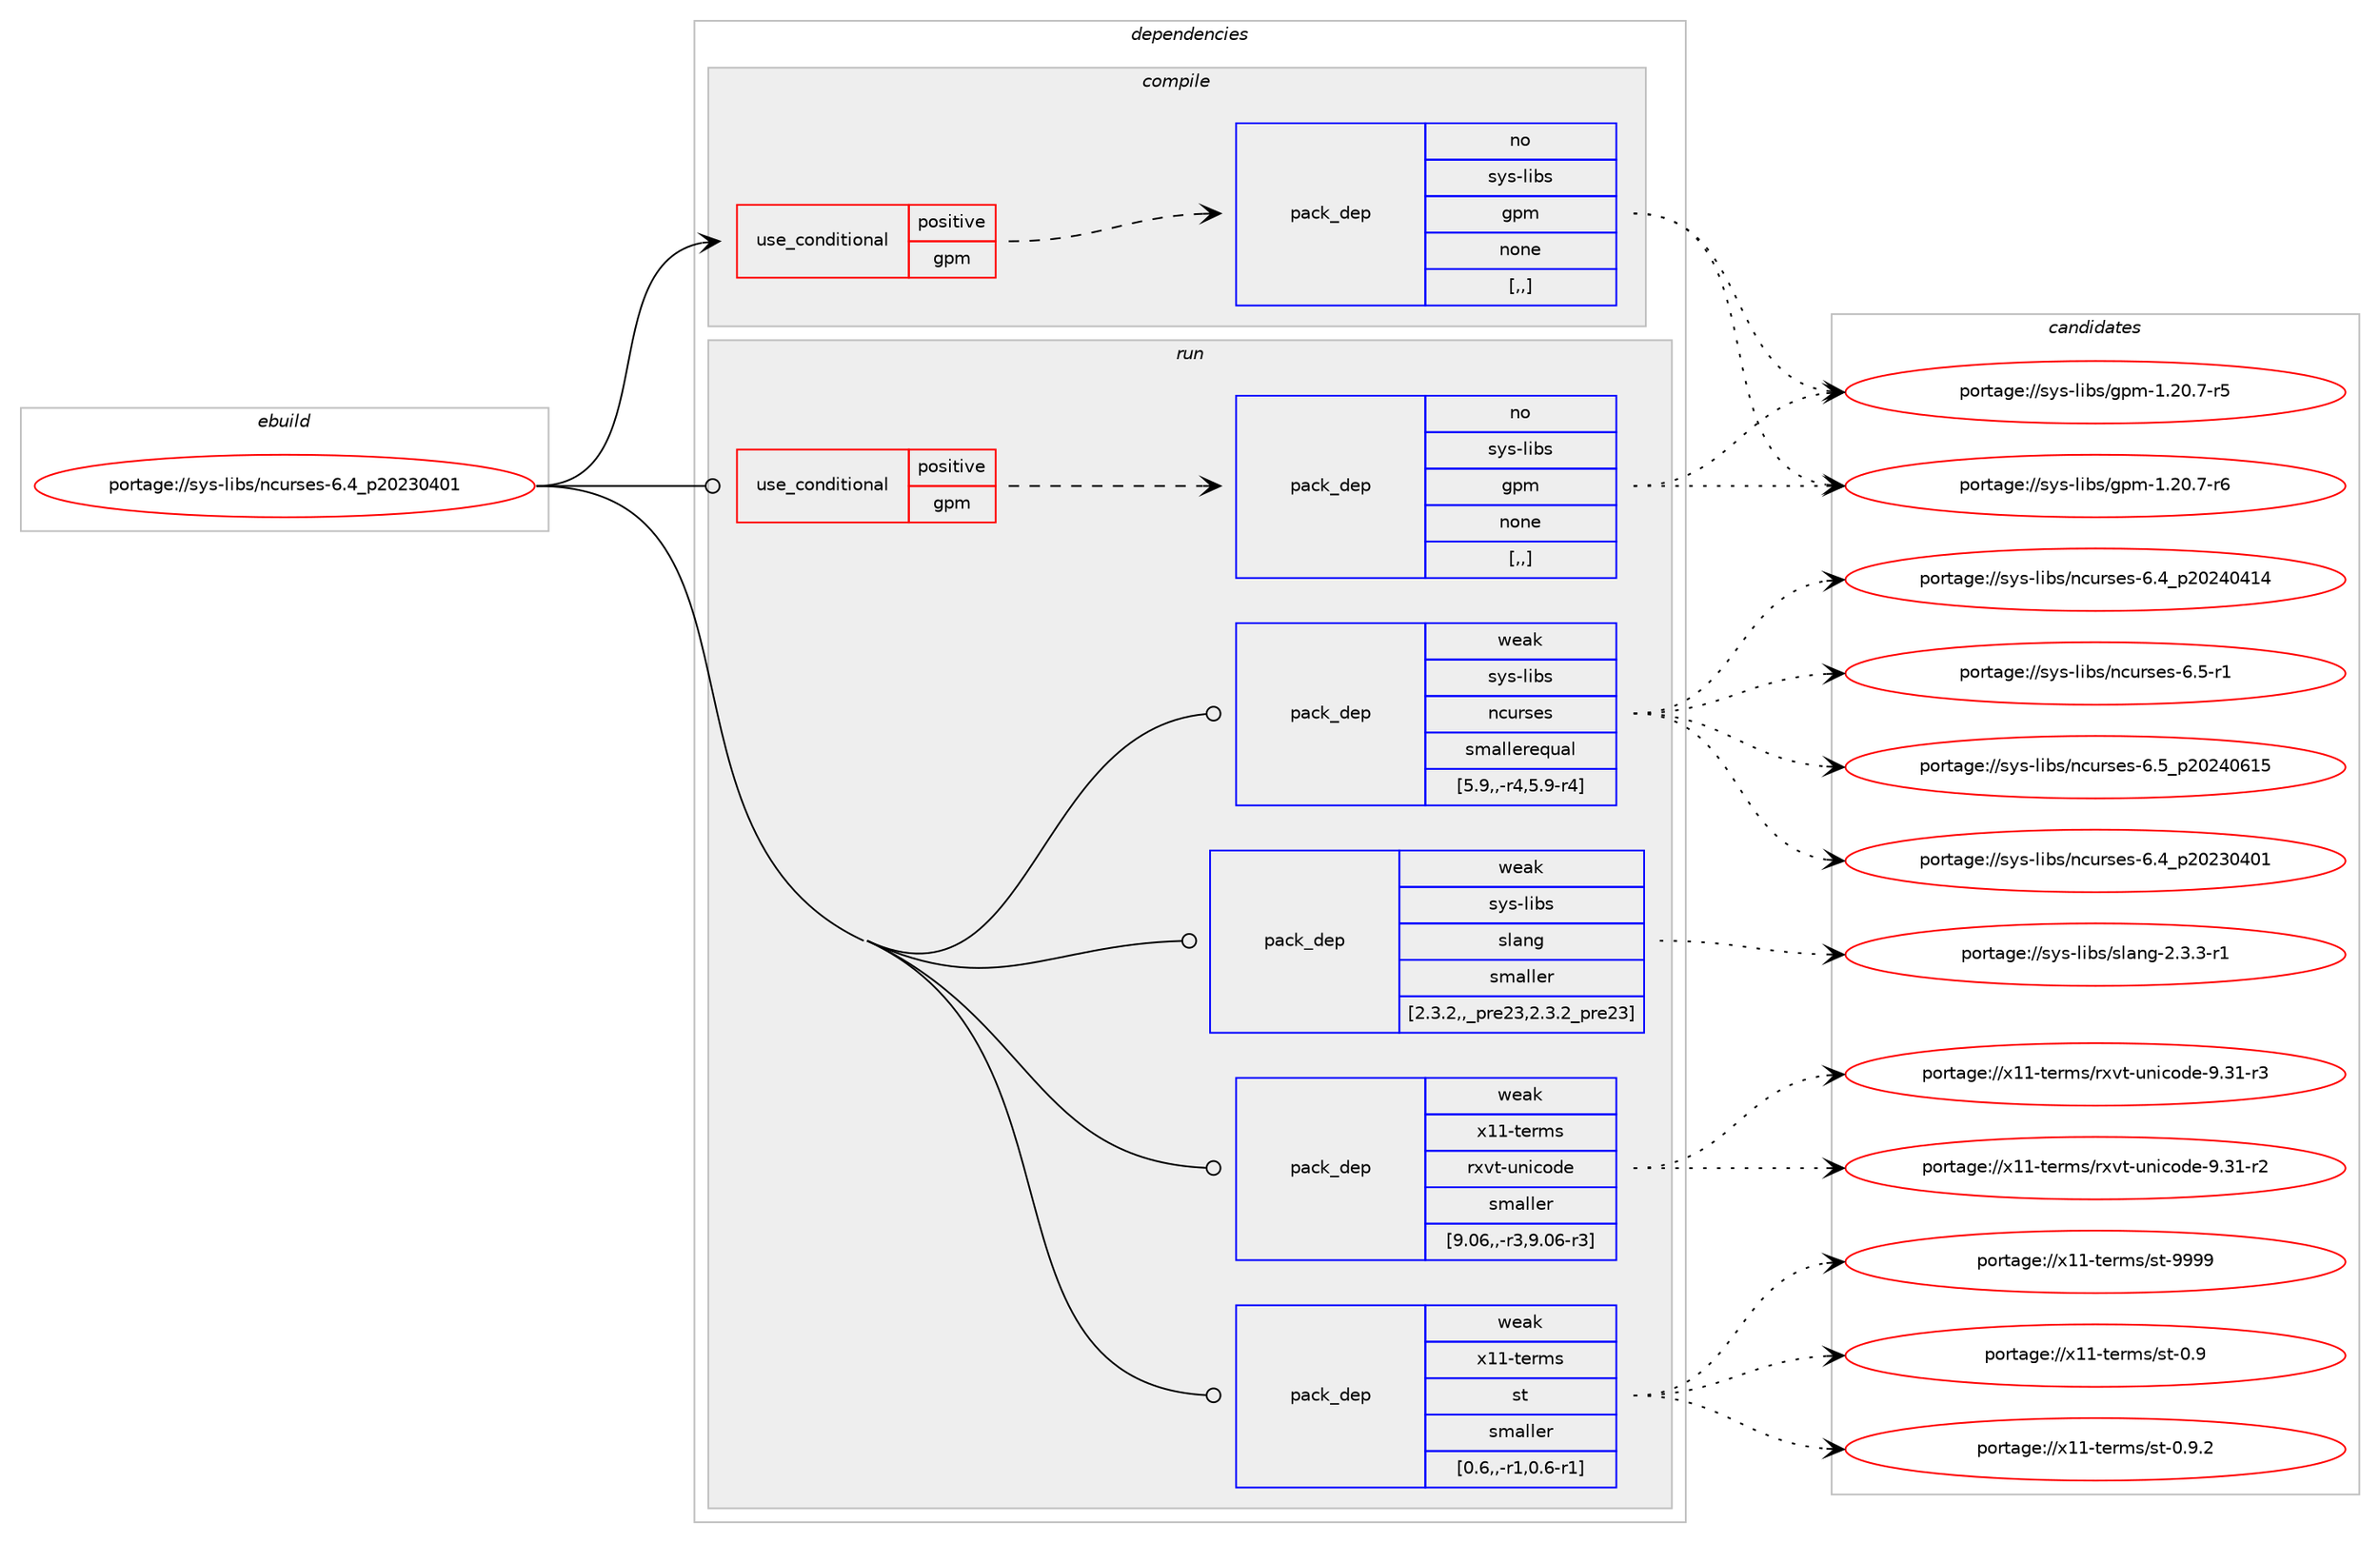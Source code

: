 digraph prolog {

# *************
# Graph options
# *************

newrank=true;
concentrate=true;
compound=true;
graph [rankdir=LR,fontname=Helvetica,fontsize=10,ranksep=1.5];#, ranksep=2.5, nodesep=0.2];
edge  [arrowhead=vee];
node  [fontname=Helvetica,fontsize=10];

# **********
# The ebuild
# **********

subgraph cluster_leftcol {
color=gray;
rank=same;
label=<<i>ebuild</i>>;
id [label="portage://sys-libs/ncurses-6.4_p20230401", color=red, width=4, href="../sys-libs/ncurses-6.4_p20230401.svg"];
}

# ****************
# The dependencies
# ****************

subgraph cluster_midcol {
color=gray;
label=<<i>dependencies</i>>;
subgraph cluster_compile {
fillcolor="#eeeeee";
style=filled;
label=<<i>compile</i>>;
subgraph cond115057 {
dependency431707 [label=<<TABLE BORDER="0" CELLBORDER="1" CELLSPACING="0" CELLPADDING="4"><TR><TD ROWSPAN="3" CELLPADDING="10">use_conditional</TD></TR><TR><TD>positive</TD></TR><TR><TD>gpm</TD></TR></TABLE>>, shape=none, color=red];
subgraph pack313725 {
dependency431708 [label=<<TABLE BORDER="0" CELLBORDER="1" CELLSPACING="0" CELLPADDING="4" WIDTH="220"><TR><TD ROWSPAN="6" CELLPADDING="30">pack_dep</TD></TR><TR><TD WIDTH="110">no</TD></TR><TR><TD>sys-libs</TD></TR><TR><TD>gpm</TD></TR><TR><TD>none</TD></TR><TR><TD>[,,]</TD></TR></TABLE>>, shape=none, color=blue];
}
dependency431707:e -> dependency431708:w [weight=20,style="dashed",arrowhead="vee"];
}
id:e -> dependency431707:w [weight=20,style="solid",arrowhead="vee"];
}
subgraph cluster_compileandrun {
fillcolor="#eeeeee";
style=filled;
label=<<i>compile and run</i>>;
}
subgraph cluster_run {
fillcolor="#eeeeee";
style=filled;
label=<<i>run</i>>;
subgraph cond115058 {
dependency431709 [label=<<TABLE BORDER="0" CELLBORDER="1" CELLSPACING="0" CELLPADDING="4"><TR><TD ROWSPAN="3" CELLPADDING="10">use_conditional</TD></TR><TR><TD>positive</TD></TR><TR><TD>gpm</TD></TR></TABLE>>, shape=none, color=red];
subgraph pack313726 {
dependency431710 [label=<<TABLE BORDER="0" CELLBORDER="1" CELLSPACING="0" CELLPADDING="4" WIDTH="220"><TR><TD ROWSPAN="6" CELLPADDING="30">pack_dep</TD></TR><TR><TD WIDTH="110">no</TD></TR><TR><TD>sys-libs</TD></TR><TR><TD>gpm</TD></TR><TR><TD>none</TD></TR><TR><TD>[,,]</TD></TR></TABLE>>, shape=none, color=blue];
}
dependency431709:e -> dependency431710:w [weight=20,style="dashed",arrowhead="vee"];
}
id:e -> dependency431709:w [weight=20,style="solid",arrowhead="odot"];
subgraph pack313727 {
dependency431711 [label=<<TABLE BORDER="0" CELLBORDER="1" CELLSPACING="0" CELLPADDING="4" WIDTH="220"><TR><TD ROWSPAN="6" CELLPADDING="30">pack_dep</TD></TR><TR><TD WIDTH="110">weak</TD></TR><TR><TD>sys-libs</TD></TR><TR><TD>ncurses</TD></TR><TR><TD>smallerequal</TD></TR><TR><TD>[5.9,,-r4,5.9-r4]</TD></TR></TABLE>>, shape=none, color=blue];
}
id:e -> dependency431711:w [weight=20,style="solid",arrowhead="odot"];
subgraph pack313728 {
dependency431712 [label=<<TABLE BORDER="0" CELLBORDER="1" CELLSPACING="0" CELLPADDING="4" WIDTH="220"><TR><TD ROWSPAN="6" CELLPADDING="30">pack_dep</TD></TR><TR><TD WIDTH="110">weak</TD></TR><TR><TD>sys-libs</TD></TR><TR><TD>slang</TD></TR><TR><TD>smaller</TD></TR><TR><TD>[2.3.2,,_pre23,2.3.2_pre23]</TD></TR></TABLE>>, shape=none, color=blue];
}
id:e -> dependency431712:w [weight=20,style="solid",arrowhead="odot"];
subgraph pack313729 {
dependency431713 [label=<<TABLE BORDER="0" CELLBORDER="1" CELLSPACING="0" CELLPADDING="4" WIDTH="220"><TR><TD ROWSPAN="6" CELLPADDING="30">pack_dep</TD></TR><TR><TD WIDTH="110">weak</TD></TR><TR><TD>x11-terms</TD></TR><TR><TD>rxvt-unicode</TD></TR><TR><TD>smaller</TD></TR><TR><TD>[9.06,,-r3,9.06-r3]</TD></TR></TABLE>>, shape=none, color=blue];
}
id:e -> dependency431713:w [weight=20,style="solid",arrowhead="odot"];
subgraph pack313730 {
dependency431714 [label=<<TABLE BORDER="0" CELLBORDER="1" CELLSPACING="0" CELLPADDING="4" WIDTH="220"><TR><TD ROWSPAN="6" CELLPADDING="30">pack_dep</TD></TR><TR><TD WIDTH="110">weak</TD></TR><TR><TD>x11-terms</TD></TR><TR><TD>st</TD></TR><TR><TD>smaller</TD></TR><TR><TD>[0.6,,-r1,0.6-r1]</TD></TR></TABLE>>, shape=none, color=blue];
}
id:e -> dependency431714:w [weight=20,style="solid",arrowhead="odot"];
}
}

# **************
# The candidates
# **************

subgraph cluster_choices {
rank=same;
color=gray;
label=<<i>candidates</i>>;

subgraph choice313725 {
color=black;
nodesep=1;
choice115121115451081059811547103112109454946504846554511453 [label="portage://sys-libs/gpm-1.20.7-r5", color=red, width=4,href="../sys-libs/gpm-1.20.7-r5.svg"];
choice115121115451081059811547103112109454946504846554511454 [label="portage://sys-libs/gpm-1.20.7-r6", color=red, width=4,href="../sys-libs/gpm-1.20.7-r6.svg"];
dependency431708:e -> choice115121115451081059811547103112109454946504846554511453:w [style=dotted,weight="100"];
dependency431708:e -> choice115121115451081059811547103112109454946504846554511454:w [style=dotted,weight="100"];
}
subgraph choice313726 {
color=black;
nodesep=1;
choice115121115451081059811547103112109454946504846554511453 [label="portage://sys-libs/gpm-1.20.7-r5", color=red, width=4,href="../sys-libs/gpm-1.20.7-r5.svg"];
choice115121115451081059811547103112109454946504846554511454 [label="portage://sys-libs/gpm-1.20.7-r6", color=red, width=4,href="../sys-libs/gpm-1.20.7-r6.svg"];
dependency431710:e -> choice115121115451081059811547103112109454946504846554511453:w [style=dotted,weight="100"];
dependency431710:e -> choice115121115451081059811547103112109454946504846554511454:w [style=dotted,weight="100"];
}
subgraph choice313727 {
color=black;
nodesep=1;
choice1151211154510810598115471109911711411510111545544652951125048505148524849 [label="portage://sys-libs/ncurses-6.4_p20230401", color=red, width=4,href="../sys-libs/ncurses-6.4_p20230401.svg"];
choice1151211154510810598115471109911711411510111545544652951125048505248524952 [label="portage://sys-libs/ncurses-6.4_p20240414", color=red, width=4,href="../sys-libs/ncurses-6.4_p20240414.svg"];
choice11512111545108105981154711099117114115101115455446534511449 [label="portage://sys-libs/ncurses-6.5-r1", color=red, width=4,href="../sys-libs/ncurses-6.5-r1.svg"];
choice1151211154510810598115471109911711411510111545544653951125048505248544953 [label="portage://sys-libs/ncurses-6.5_p20240615", color=red, width=4,href="../sys-libs/ncurses-6.5_p20240615.svg"];
dependency431711:e -> choice1151211154510810598115471109911711411510111545544652951125048505148524849:w [style=dotted,weight="100"];
dependency431711:e -> choice1151211154510810598115471109911711411510111545544652951125048505248524952:w [style=dotted,weight="100"];
dependency431711:e -> choice11512111545108105981154711099117114115101115455446534511449:w [style=dotted,weight="100"];
dependency431711:e -> choice1151211154510810598115471109911711411510111545544653951125048505248544953:w [style=dotted,weight="100"];
}
subgraph choice313728 {
color=black;
nodesep=1;
choice115121115451081059811547115108971101034550465146514511449 [label="portage://sys-libs/slang-2.3.3-r1", color=red, width=4,href="../sys-libs/slang-2.3.3-r1.svg"];
dependency431712:e -> choice115121115451081059811547115108971101034550465146514511449:w [style=dotted,weight="100"];
}
subgraph choice313729 {
color=black;
nodesep=1;
choice12049494511610111410911547114120118116451171101059911110010145574651494511450 [label="portage://x11-terms/rxvt-unicode-9.31-r2", color=red, width=4,href="../x11-terms/rxvt-unicode-9.31-r2.svg"];
choice12049494511610111410911547114120118116451171101059911110010145574651494511451 [label="portage://x11-terms/rxvt-unicode-9.31-r3", color=red, width=4,href="../x11-terms/rxvt-unicode-9.31-r3.svg"];
dependency431713:e -> choice12049494511610111410911547114120118116451171101059911110010145574651494511450:w [style=dotted,weight="100"];
dependency431713:e -> choice12049494511610111410911547114120118116451171101059911110010145574651494511451:w [style=dotted,weight="100"];
}
subgraph choice313730 {
color=black;
nodesep=1;
choice1204949451161011141091154711511645484657 [label="portage://x11-terms/st-0.9", color=red, width=4,href="../x11-terms/st-0.9.svg"];
choice12049494511610111410911547115116454846574650 [label="portage://x11-terms/st-0.9.2", color=red, width=4,href="../x11-terms/st-0.9.2.svg"];
choice120494945116101114109115471151164557575757 [label="portage://x11-terms/st-9999", color=red, width=4,href="../x11-terms/st-9999.svg"];
dependency431714:e -> choice1204949451161011141091154711511645484657:w [style=dotted,weight="100"];
dependency431714:e -> choice12049494511610111410911547115116454846574650:w [style=dotted,weight="100"];
dependency431714:e -> choice120494945116101114109115471151164557575757:w [style=dotted,weight="100"];
}
}

}

